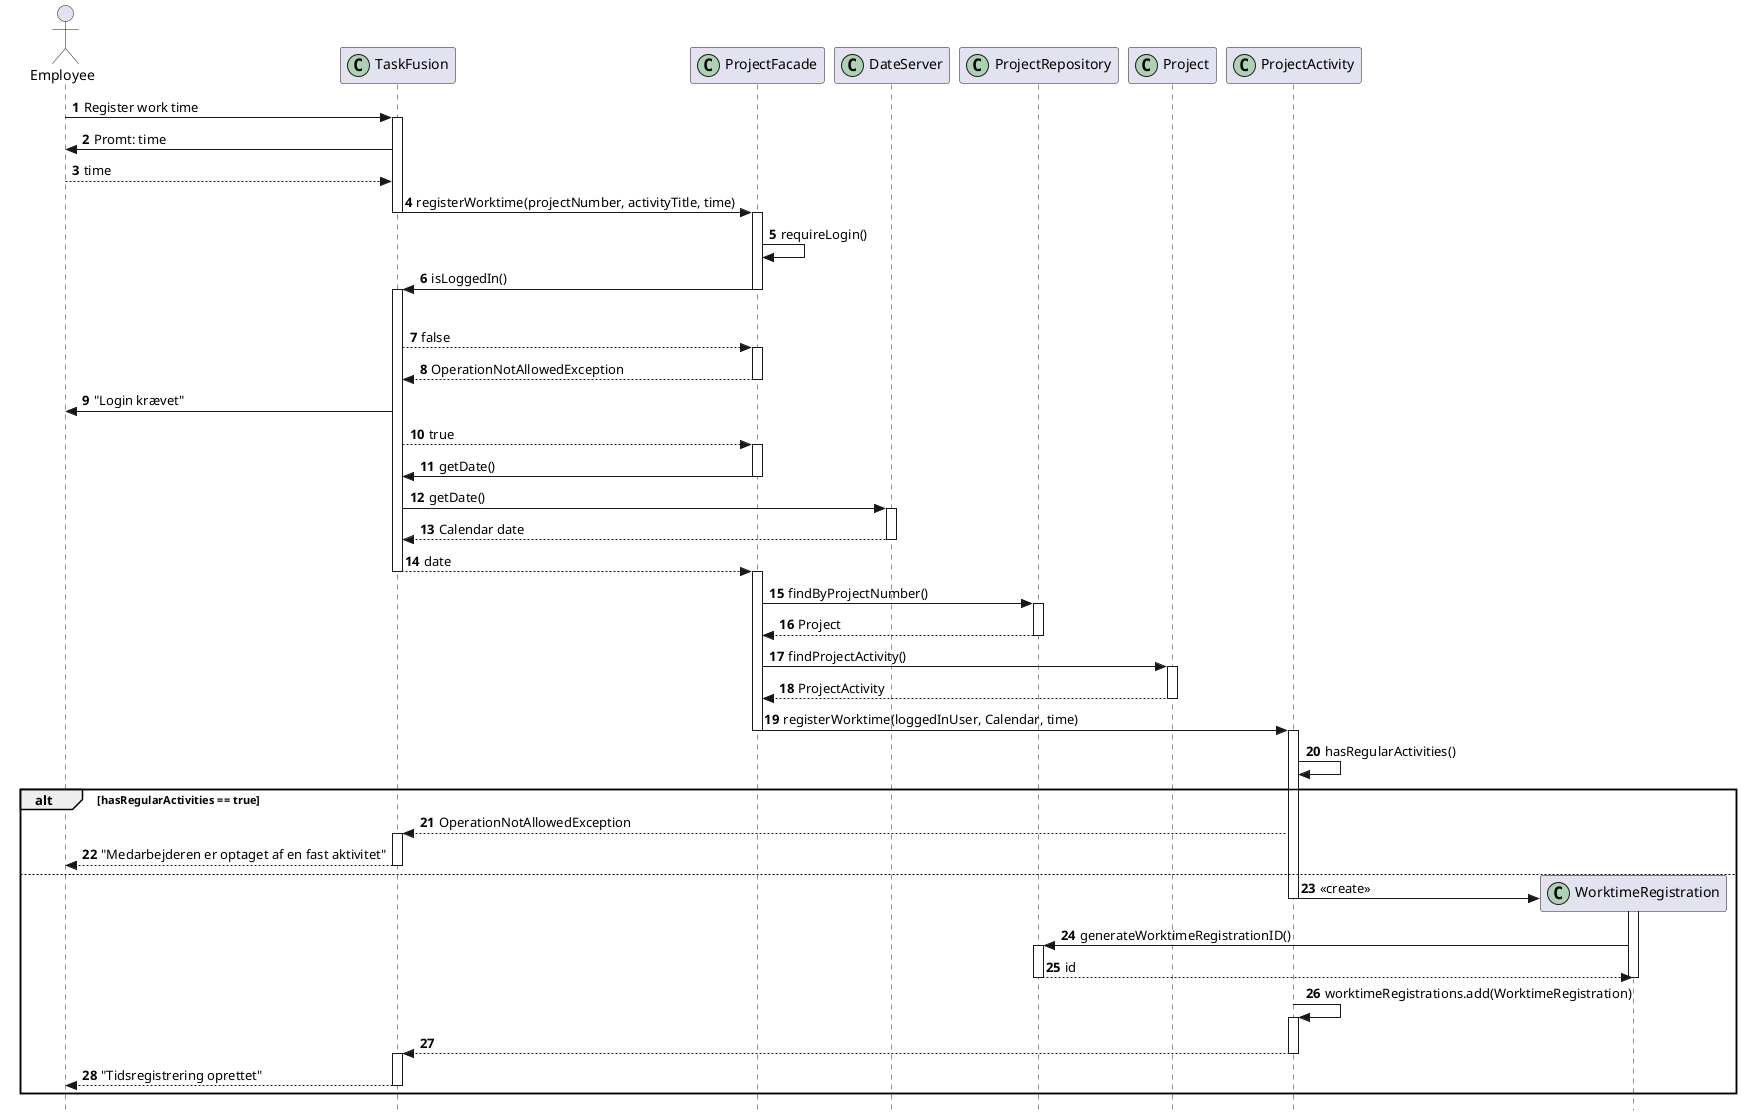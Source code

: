 @startuml seqRegisterWorktime
autonumber
hide footbox
skinparam style strictuml
hide unlinked
actor "Employee" as employee
participant "TaskFusion" as app << (C,#ADD1B2) >>
participant "ProjectFacade" as projectfacade << (C,#ADD1B2) >>
participant "DateServer" as ds << (C,#ADD1B2) >>
participant "ProjectRepository" as projectrepo << (C,#ADD1B2) >>
participant "Project" as project << (C,#ADD1B2) >>
collections "Map<String, Projects> projects" as projects << (M, Crimson) >>
collections "Map<String, Employee> employees" as emps << (M,Crimson) >>
participant "ProjectActivity" as projectactivity << (C,#ADD1B2) >>
participant "ProjectActivityViewModel" as regacvm << (C,#ADD1B2) >>
participant "WorktimeRegistration" as wt << (C,#ADD1B2) >>

employee -> app++: Register work time
app -> employee: Promt: time
employee --> app: time
app -> projectfacade--++: registerWorktime(projectNumber, activityTitle, time)
projectfacade -> projectfacade: requireLogin()
projectfacade -> app--++: isLoggedIn()
alt loggedInUser == null
    app --> projectfacade++: false
    projectfacade --> app--: OperationNotAllowedException
    app -> employee: "Login krævet"
else
    app --> projectfacade++: true
    projectfacade -> app--: getDate()
    app -> ds++: getDate()
    ds --> app--: Calendar date
    app --> projectfacade--++: date
    projectfacade -> projectrepo++: findByProjectNumber()
    projectrepo --> projectfacade--: Project
    projectfacade -> project++: findProjectActivity()
    project --> projectfacade--: ProjectActivity
    projectfacade -> projectactivity--++: registerWorktime(loggedInUser, Calendar, time)
    projectactivity -> projectactivity: hasRegularActivities()
    alt hasRegularActivities == true
    projectactivity --> app++: OperationNotAllowedException
    app --> employee--: "Medarbejderen er optaget af en fast aktivitet"
    else
    projectactivity -> wt**: <<create>>
    deactivate projectactivity
    activate wt
    wt -> projectrepo++: generateWorktimeRegistrationID()
    projectrepo --> wt--: id
    deactivate wt
    projectactivity -> projectactivity++: worktimeRegistrations.add(WorktimeRegistration)
    projectactivity --> app--++:
    app --> employee--: "Tidsregistrering oprettet"
end

@enduml